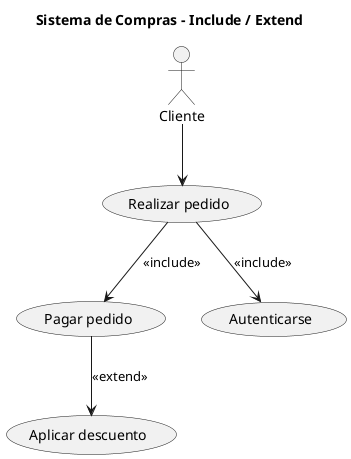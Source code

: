 @startuml
title Sistema de Compras - Include / Extend

actor "Cliente" as C

usecase "Realizar pedido" as UC_Pedido
usecase "Pagar pedido" as UC_Pago
usecase "Autenticarse" as UC_Login
usecase "Aplicar descuento" as UC_Descuento

C --> UC_Pedido
UC_Pedido --> UC_Pago : <<include>>
UC_Pedido --> UC_Login : <<include>>
UC_Pago --> UC_Descuento : <<extend>>
@enduml
